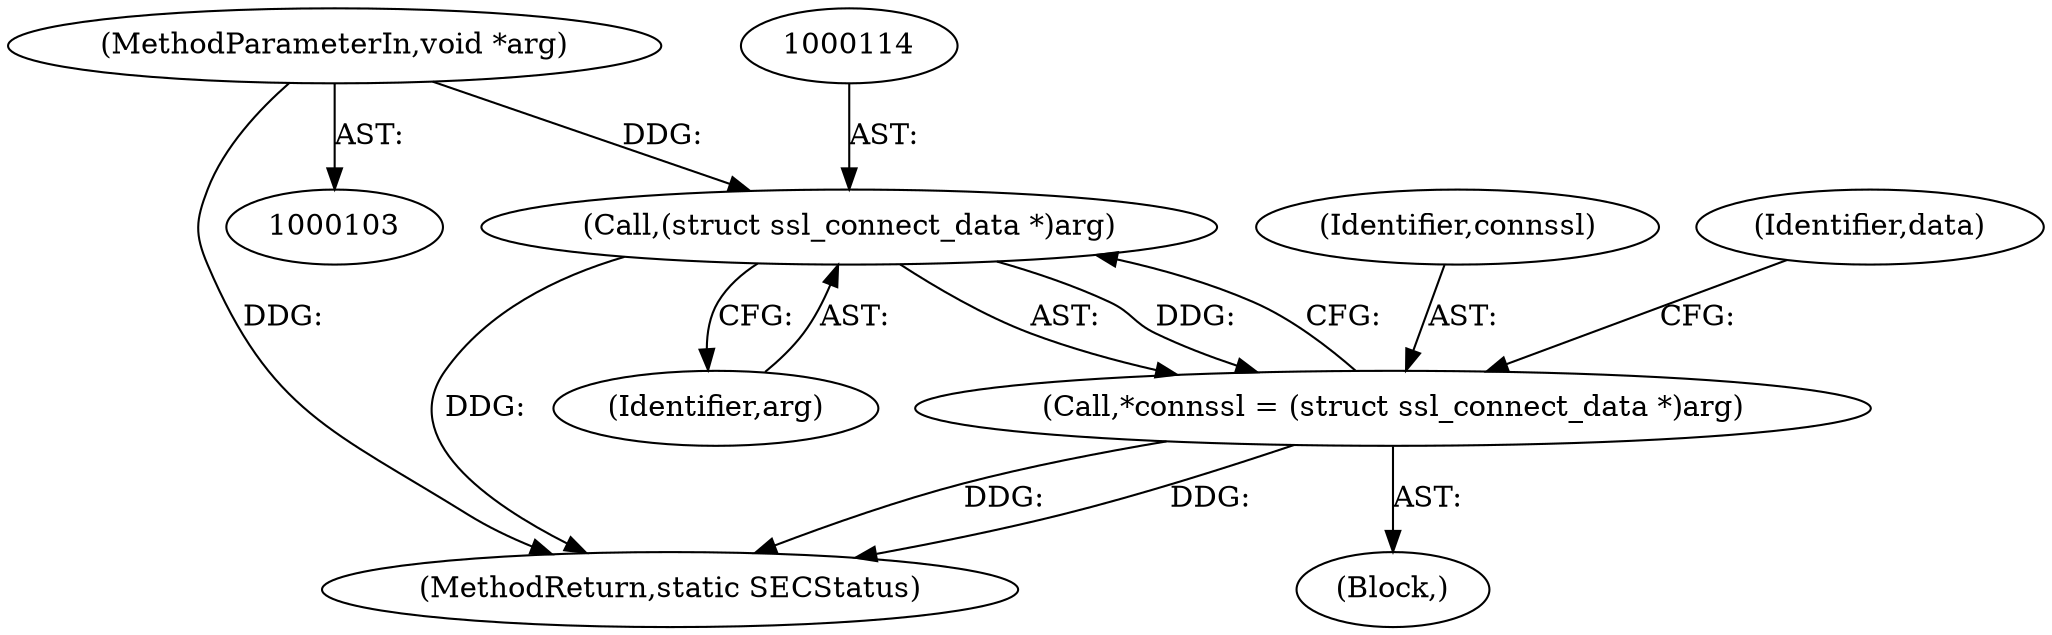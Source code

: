digraph "0_curl_curl-7_50_2~32@pointer" {
"1000104" [label="(MethodParameterIn,void *arg)"];
"1000113" [label="(Call,(struct ssl_connect_data *)arg)"];
"1000111" [label="(Call,*connssl = (struct ssl_connect_data *)arg)"];
"1000113" [label="(Call,(struct ssl_connect_data *)arg)"];
"1000104" [label="(MethodParameterIn,void *arg)"];
"1000109" [label="(Block,)"];
"1000307" [label="(MethodReturn,static SECStatus)"];
"1000112" [label="(Identifier,connssl)"];
"1000118" [label="(Identifier,data)"];
"1000111" [label="(Call,*connssl = (struct ssl_connect_data *)arg)"];
"1000115" [label="(Identifier,arg)"];
"1000104" -> "1000103"  [label="AST: "];
"1000104" -> "1000307"  [label="DDG: "];
"1000104" -> "1000113"  [label="DDG: "];
"1000113" -> "1000111"  [label="AST: "];
"1000113" -> "1000115"  [label="CFG: "];
"1000114" -> "1000113"  [label="AST: "];
"1000115" -> "1000113"  [label="AST: "];
"1000111" -> "1000113"  [label="CFG: "];
"1000113" -> "1000307"  [label="DDG: "];
"1000113" -> "1000111"  [label="DDG: "];
"1000111" -> "1000109"  [label="AST: "];
"1000112" -> "1000111"  [label="AST: "];
"1000118" -> "1000111"  [label="CFG: "];
"1000111" -> "1000307"  [label="DDG: "];
"1000111" -> "1000307"  [label="DDG: "];
}
